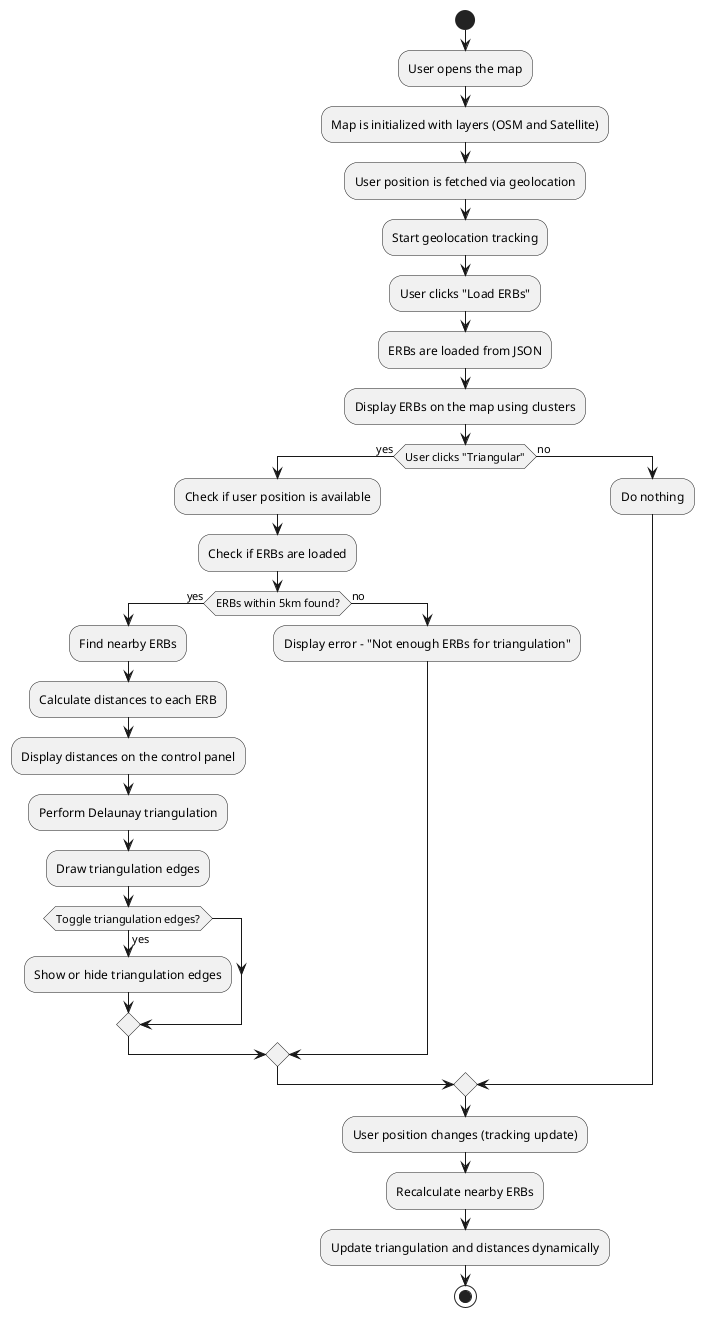 @startuml
start
:User opens the map;
:Map is initialized with layers (OSM and Satellite);
:User position is fetched via geolocation;
:Start geolocation tracking;

:User clicks "Load ERBs";
:ERBs are loaded from JSON;
:Display ERBs on the map using clusters;

if (User clicks "Triangular") then (yes)
  :Check if user position is available;
  :Check if ERBs are loaded;

  if (ERBs within 5km found?) then (yes)
    :Find nearby ERBs;
    :Calculate distances to each ERB;
    :Display distances on the control panel;

    :Perform Delaunay triangulation;
    :Draw triangulation edges;
    if (Toggle triangulation edges?) then (yes)
      :Show or hide triangulation edges;
    endif
  else (no)
    :Display error - "Not enough ERBs for triangulation";
  endif
else (no)
  :Do nothing;
endif

:User position changes (tracking update);
:Recalculate nearby ERBs;
:Update triangulation and distances dynamically;

stop
@enduml
